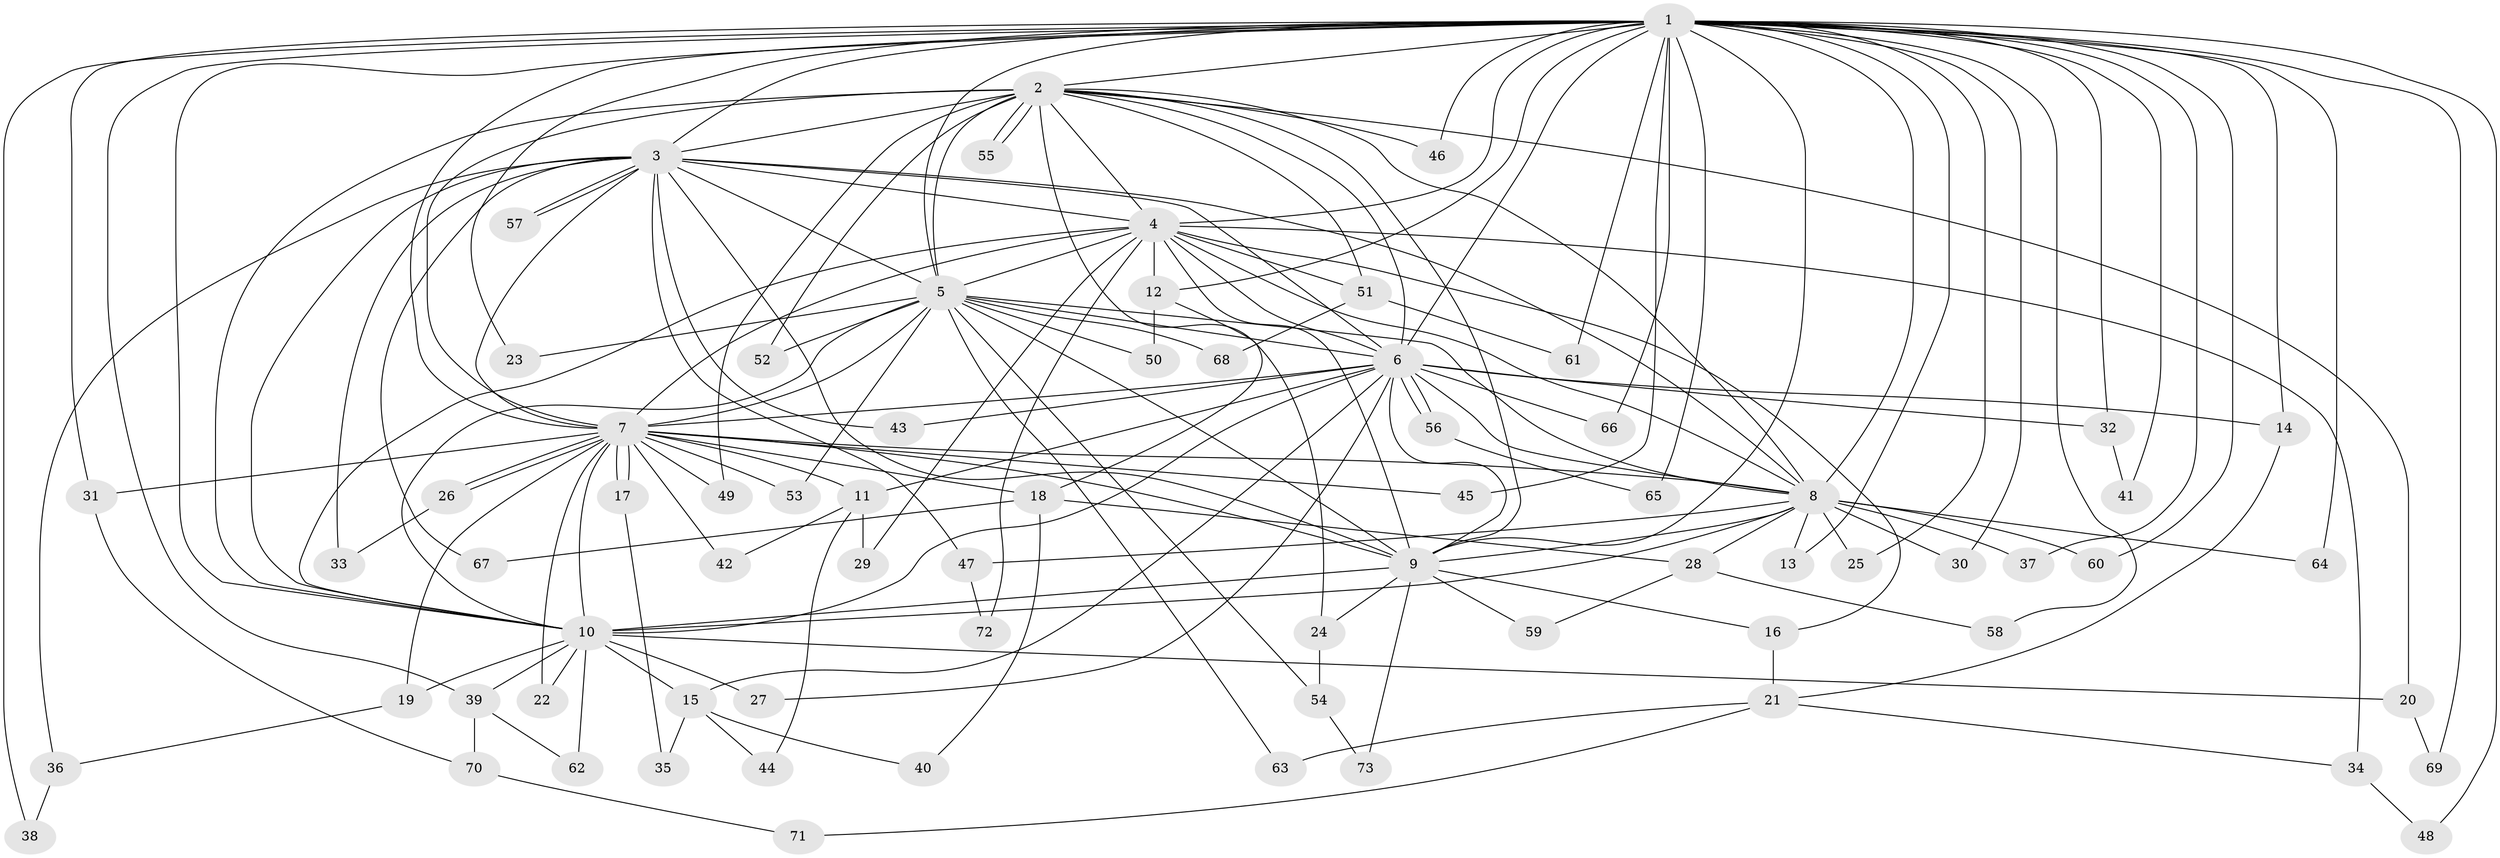 // coarse degree distribution, {26: 0.01818181818181818, 15: 0.05454545454545454, 14: 0.05454545454545454, 21: 0.01818181818181818, 17: 0.01818181818181818, 4: 0.07272727272727272, 2: 0.4909090909090909, 3: 0.2, 5: 0.05454545454545454, 1: 0.01818181818181818}
// Generated by graph-tools (version 1.1) at 2025/41/03/06/25 10:41:43]
// undirected, 73 vertices, 171 edges
graph export_dot {
graph [start="1"]
  node [color=gray90,style=filled];
  1;
  2;
  3;
  4;
  5;
  6;
  7;
  8;
  9;
  10;
  11;
  12;
  13;
  14;
  15;
  16;
  17;
  18;
  19;
  20;
  21;
  22;
  23;
  24;
  25;
  26;
  27;
  28;
  29;
  30;
  31;
  32;
  33;
  34;
  35;
  36;
  37;
  38;
  39;
  40;
  41;
  42;
  43;
  44;
  45;
  46;
  47;
  48;
  49;
  50;
  51;
  52;
  53;
  54;
  55;
  56;
  57;
  58;
  59;
  60;
  61;
  62;
  63;
  64;
  65;
  66;
  67;
  68;
  69;
  70;
  71;
  72;
  73;
  1 -- 2;
  1 -- 3;
  1 -- 4;
  1 -- 5;
  1 -- 6;
  1 -- 7;
  1 -- 8;
  1 -- 9;
  1 -- 10;
  1 -- 12;
  1 -- 13;
  1 -- 14;
  1 -- 23;
  1 -- 25;
  1 -- 30;
  1 -- 31;
  1 -- 32;
  1 -- 37;
  1 -- 38;
  1 -- 39;
  1 -- 41;
  1 -- 45;
  1 -- 46;
  1 -- 48;
  1 -- 58;
  1 -- 60;
  1 -- 61;
  1 -- 64;
  1 -- 65;
  1 -- 66;
  1 -- 69;
  2 -- 3;
  2 -- 4;
  2 -- 5;
  2 -- 6;
  2 -- 7;
  2 -- 8;
  2 -- 9;
  2 -- 10;
  2 -- 20;
  2 -- 24;
  2 -- 46;
  2 -- 49;
  2 -- 51;
  2 -- 52;
  2 -- 55;
  2 -- 55;
  3 -- 4;
  3 -- 5;
  3 -- 6;
  3 -- 7;
  3 -- 8;
  3 -- 9;
  3 -- 10;
  3 -- 33;
  3 -- 36;
  3 -- 43;
  3 -- 47;
  3 -- 57;
  3 -- 57;
  3 -- 67;
  4 -- 5;
  4 -- 6;
  4 -- 7;
  4 -- 8;
  4 -- 9;
  4 -- 10;
  4 -- 12;
  4 -- 16;
  4 -- 29;
  4 -- 34;
  4 -- 51;
  4 -- 72;
  5 -- 6;
  5 -- 7;
  5 -- 8;
  5 -- 9;
  5 -- 10;
  5 -- 23;
  5 -- 50;
  5 -- 52;
  5 -- 53;
  5 -- 54;
  5 -- 63;
  5 -- 68;
  6 -- 7;
  6 -- 8;
  6 -- 9;
  6 -- 10;
  6 -- 11;
  6 -- 14;
  6 -- 15;
  6 -- 27;
  6 -- 32;
  6 -- 43;
  6 -- 56;
  6 -- 56;
  6 -- 66;
  7 -- 8;
  7 -- 9;
  7 -- 10;
  7 -- 11;
  7 -- 17;
  7 -- 17;
  7 -- 18;
  7 -- 19;
  7 -- 22;
  7 -- 26;
  7 -- 26;
  7 -- 31;
  7 -- 42;
  7 -- 45;
  7 -- 49;
  7 -- 53;
  8 -- 9;
  8 -- 10;
  8 -- 13;
  8 -- 25;
  8 -- 28;
  8 -- 30;
  8 -- 37;
  8 -- 47;
  8 -- 60;
  8 -- 64;
  9 -- 10;
  9 -- 16;
  9 -- 24;
  9 -- 59;
  9 -- 73;
  10 -- 15;
  10 -- 19;
  10 -- 20;
  10 -- 22;
  10 -- 27;
  10 -- 39;
  10 -- 62;
  11 -- 29;
  11 -- 42;
  11 -- 44;
  12 -- 18;
  12 -- 50;
  14 -- 21;
  15 -- 35;
  15 -- 40;
  15 -- 44;
  16 -- 21;
  17 -- 35;
  18 -- 28;
  18 -- 40;
  18 -- 67;
  19 -- 36;
  20 -- 69;
  21 -- 34;
  21 -- 63;
  21 -- 71;
  24 -- 54;
  26 -- 33;
  28 -- 58;
  28 -- 59;
  31 -- 70;
  32 -- 41;
  34 -- 48;
  36 -- 38;
  39 -- 62;
  39 -- 70;
  47 -- 72;
  51 -- 61;
  51 -- 68;
  54 -- 73;
  56 -- 65;
  70 -- 71;
}
